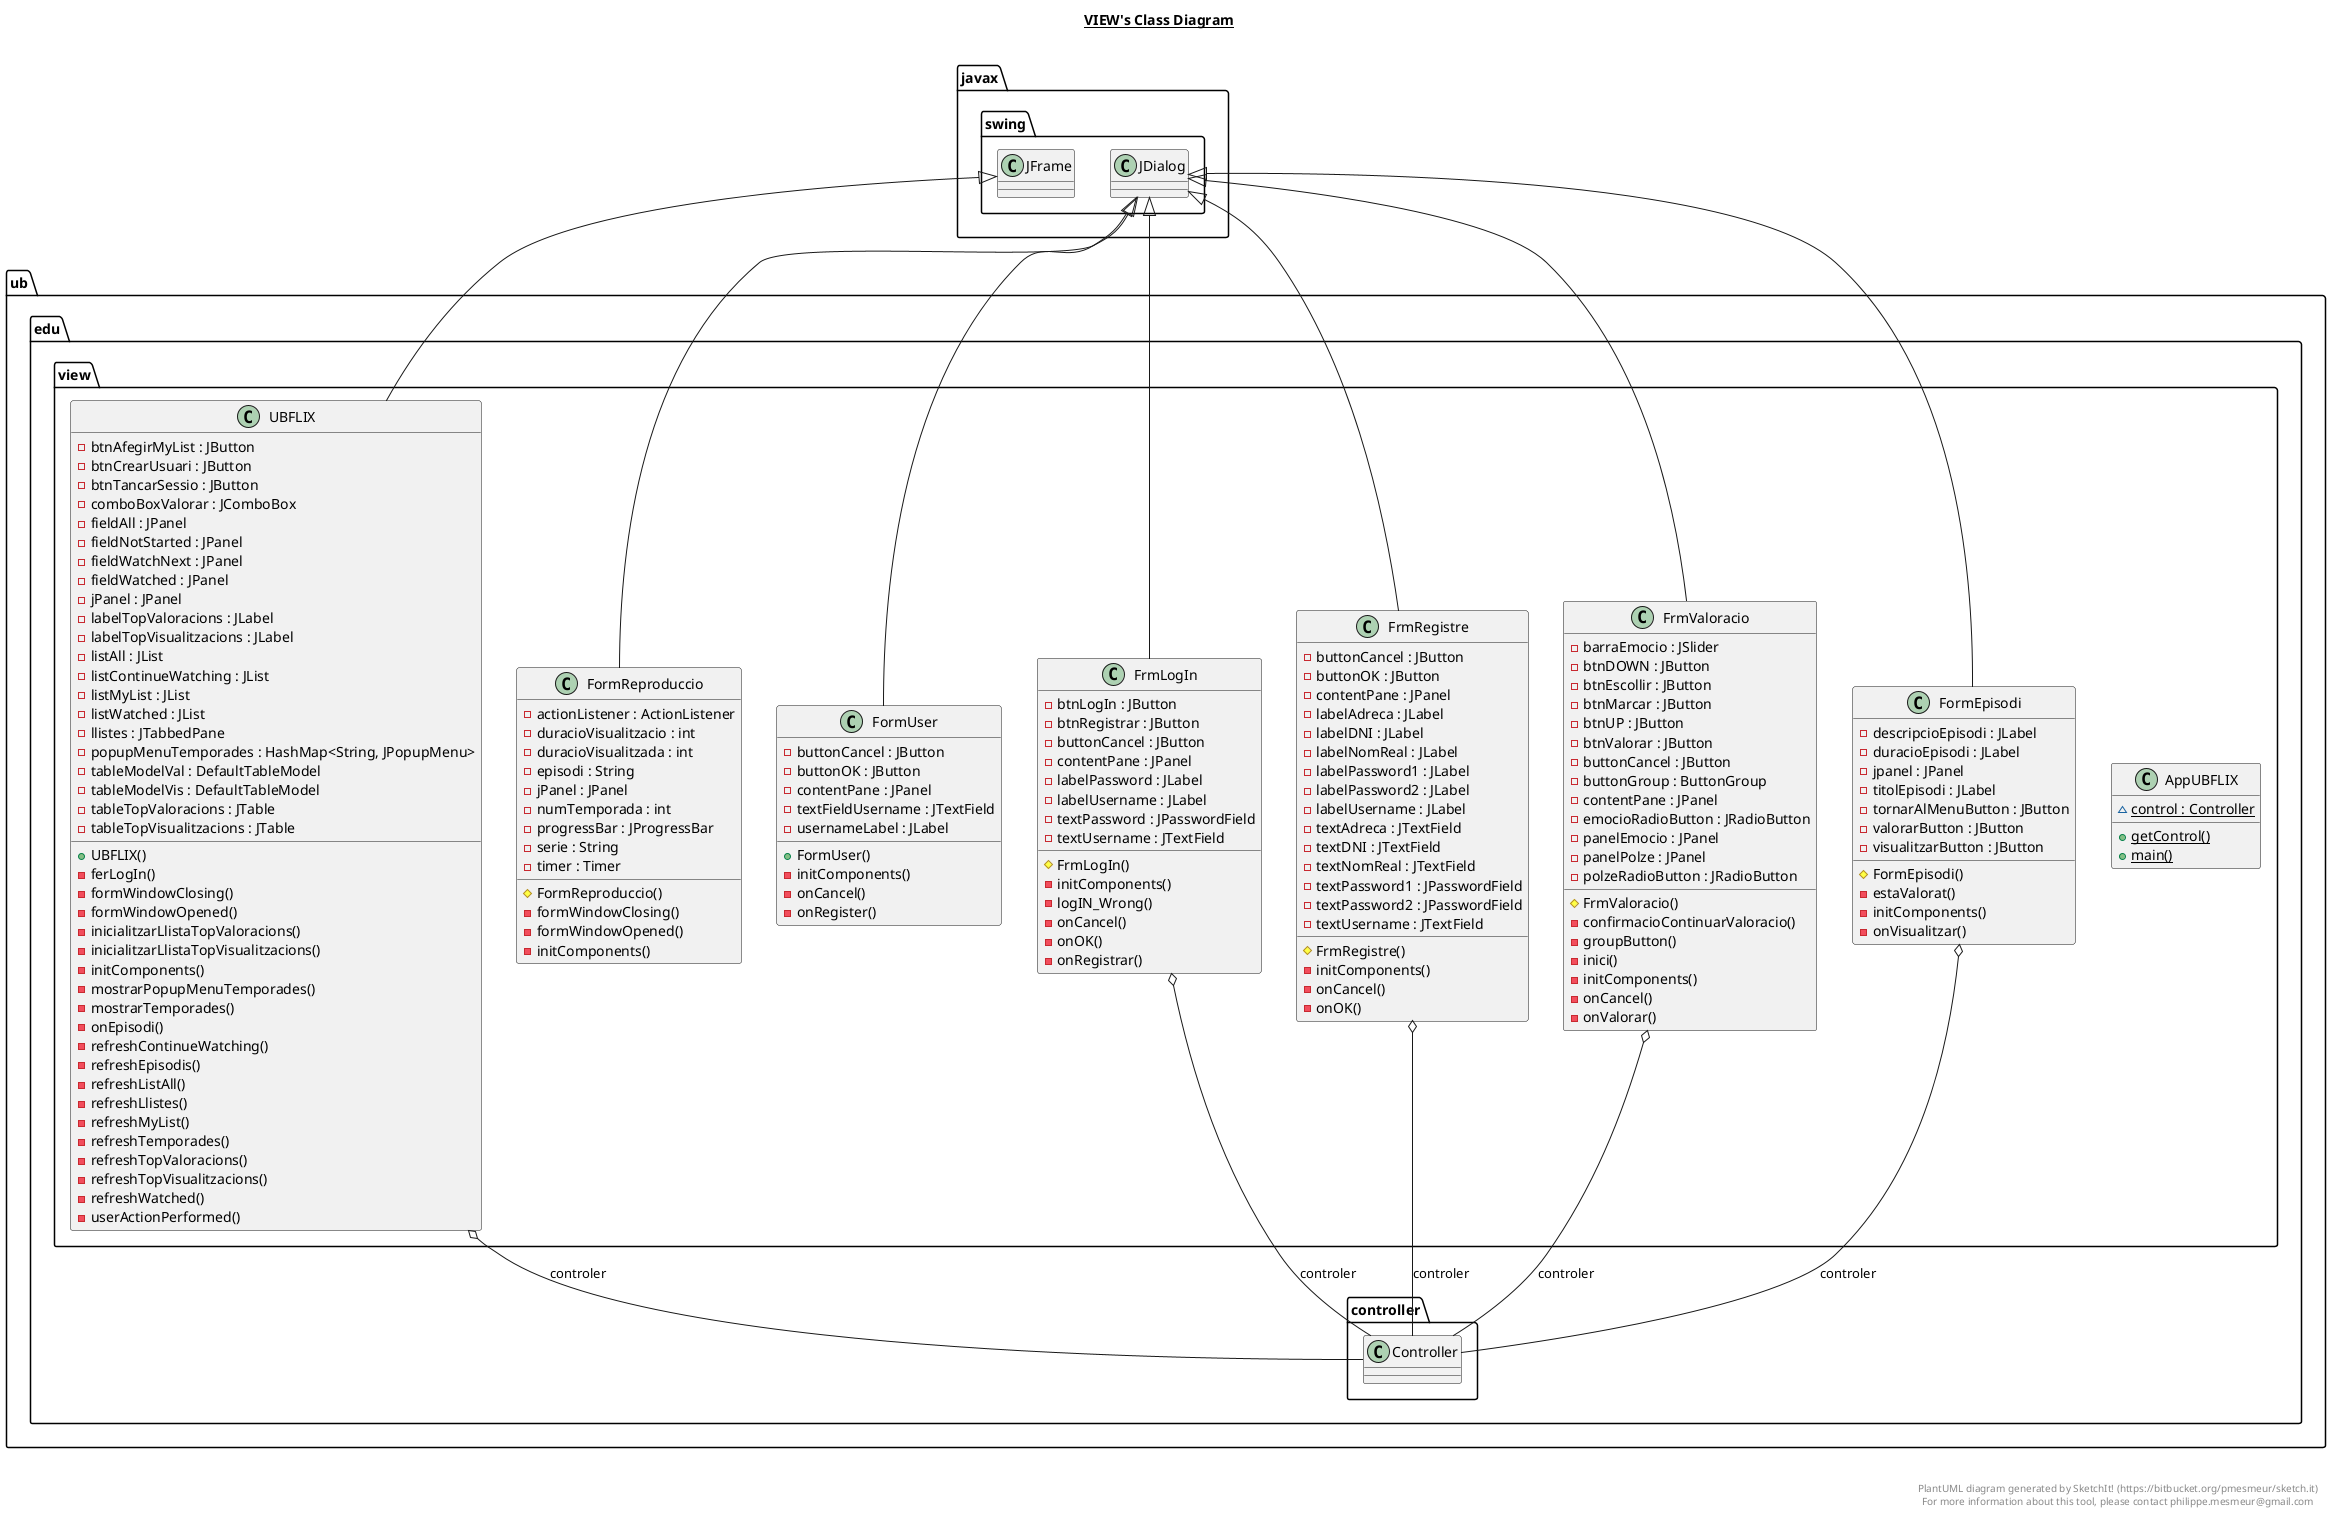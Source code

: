 @startuml

title __VIEW's Class Diagram__\n

  namespace ub.edu.view {
    class ub.edu.view.AppUBFLIX {
        {static} ~ control : Controller
        {static} + getControl()
        {static} + main()
    }
  }
  

  namespace ub.edu.view {
    class ub.edu.view.FormEpisodi {
        - descripcioEpisodi : JLabel
        - duracioEpisodi : JLabel
        - jpanel : JPanel
        - titolEpisodi : JLabel
        - tornarAlMenuButton : JButton
        - valorarButton : JButton
        - visualitzarButton : JButton
        # FormEpisodi()
        - estaValorat()
        - initComponents()
        - onVisualitzar()
    }
  }
  

  namespace ub.edu.view {
    class ub.edu.view.FormReproduccio {
        - actionListener : ActionListener
        - duracioVisualitzacio : int
        - duracioVisualitzada : int
        - episodi : String
        - jPanel : JPanel
        - numTemporada : int
        - progressBar : JProgressBar
        - serie : String
        - timer : Timer
        # FormReproduccio()
        - formWindowClosing()
        - formWindowOpened()
        - initComponents()
    }
  }
  

  namespace ub.edu.view {
    class ub.edu.view.FormUser {
        - buttonCancel : JButton
        - buttonOK : JButton
        - contentPane : JPanel
        - textFieldUsername : JTextField
        - usernameLabel : JLabel
        + FormUser()
        - initComponents()
        - onCancel()
        - onRegister()
    }
  }
  

  namespace ub.edu.view {
    class ub.edu.view.FrmLogIn {
        - btnLogIn : JButton
        - btnRegistrar : JButton
        - buttonCancel : JButton
        - contentPane : JPanel
        - labelPassword : JLabel
        - labelUsername : JLabel
        - textPassword : JPasswordField
        - textUsername : JTextField
        # FrmLogIn()
        - initComponents()
        - logIN_Wrong()
        - onCancel()
        - onOK()
        - onRegistrar()
    }
  }
  

  namespace ub.edu.view {
    class ub.edu.view.FrmRegistre {
        - buttonCancel : JButton
        - buttonOK : JButton
        - contentPane : JPanel
        - labelAdreca : JLabel
        - labelDNI : JLabel
        - labelNomReal : JLabel
        - labelPassword1 : JLabel
        - labelPassword2 : JLabel
        - labelUsername : JLabel
        - textAdreca : JTextField
        - textDNI : JTextField
        - textNomReal : JTextField
        - textPassword1 : JPasswordField
        - textPassword2 : JPasswordField
        - textUsername : JTextField
        # FrmRegistre()
        - initComponents()
        - onCancel()
        - onOK()
    }
  }
  

  namespace ub.edu.view {
    class ub.edu.view.FrmValoracio {
        - barraEmocio : JSlider
        - btnDOWN : JButton
        - btnEscollir : JButton
        - btnMarcar : JButton
        - btnUP : JButton
        - btnValorar : JButton
        - buttonCancel : JButton
        - buttonGroup : ButtonGroup
        - contentPane : JPanel
        - emocioRadioButton : JRadioButton
        - panelEmocio : JPanel
        - panelPolze : JPanel
        - polzeRadioButton : JRadioButton
        # FrmValoracio()
        - confirmacioContinuarValoracio()
        - groupButton()
        - inici()
        - initComponents()
        - onCancel()
        - onValorar()
    }
  }
  

  namespace ub.edu.view {
    class ub.edu.view.UBFLIX {
        - btnAfegirMyList : JButton
        - btnCrearUsuari : JButton
        - btnTancarSessio : JButton
        - comboBoxValorar : JComboBox
        - fieldAll : JPanel
        - fieldNotStarted : JPanel
        - fieldWatchNext : JPanel
        - fieldWatched : JPanel
        - jPanel : JPanel
        - labelTopValoracions : JLabel
        - labelTopVisualitzacions : JLabel
        - listAll : JList
        - listContinueWatching : JList
        - listMyList : JList
        - listWatched : JList
        - llistes : JTabbedPane
        - popupMenuTemporades : HashMap<String, JPopupMenu>
        - tableModelVal : DefaultTableModel
        - tableModelVis : DefaultTableModel
        - tableTopValoracions : JTable
        - tableTopVisualitzacions : JTable
        + UBFLIX()
        - ferLogIn()
        - formWindowClosing()
        - formWindowOpened()
        - inicialitzarLlistaTopValoracions()
        - inicialitzarLlistaTopVisualitzacions()
        - initComponents()
        - mostrarPopupMenuTemporades()
        - mostrarTemporades()
        - onEpisodi()
        - refreshContinueWatching()
        - refreshEpisodis()
        - refreshListAll()
        - refreshLlistes()
        - refreshMyList()
        - refreshTemporades()
        - refreshTopValoracions()
        - refreshTopVisualitzacions()
        - refreshWatched()
        - userActionPerformed()
    }
  }
  

  ub.edu.view.FormEpisodi -up-|> javax.swing.JDialog
  ub.edu.view.FormEpisodi o-- ub.edu.controller.Controller : controler
  ub.edu.view.FormReproduccio -up-|> javax.swing.JDialog
  ub.edu.view.FormUser -up-|> javax.swing.JDialog
  ub.edu.view.FrmLogIn -up-|> javax.swing.JDialog
  ub.edu.view.FrmLogIn o-- ub.edu.controller.Controller : controler
  ub.edu.view.FrmRegistre -up-|> javax.swing.JDialog
  ub.edu.view.FrmRegistre o-- ub.edu.controller.Controller : controler
  ub.edu.view.FrmValoracio -up-|> javax.swing.JDialog
  ub.edu.view.FrmValoracio o-- ub.edu.controller.Controller : controler
  ub.edu.view.UBFLIX -up-|> javax.swing.JFrame
  ub.edu.view.UBFLIX o-- ub.edu.controller.Controller : controler


right footer


PlantUML diagram generated by SketchIt! (https://bitbucket.org/pmesmeur/sketch.it)
For more information about this tool, please contact philippe.mesmeur@gmail.com
endfooter

@enduml
